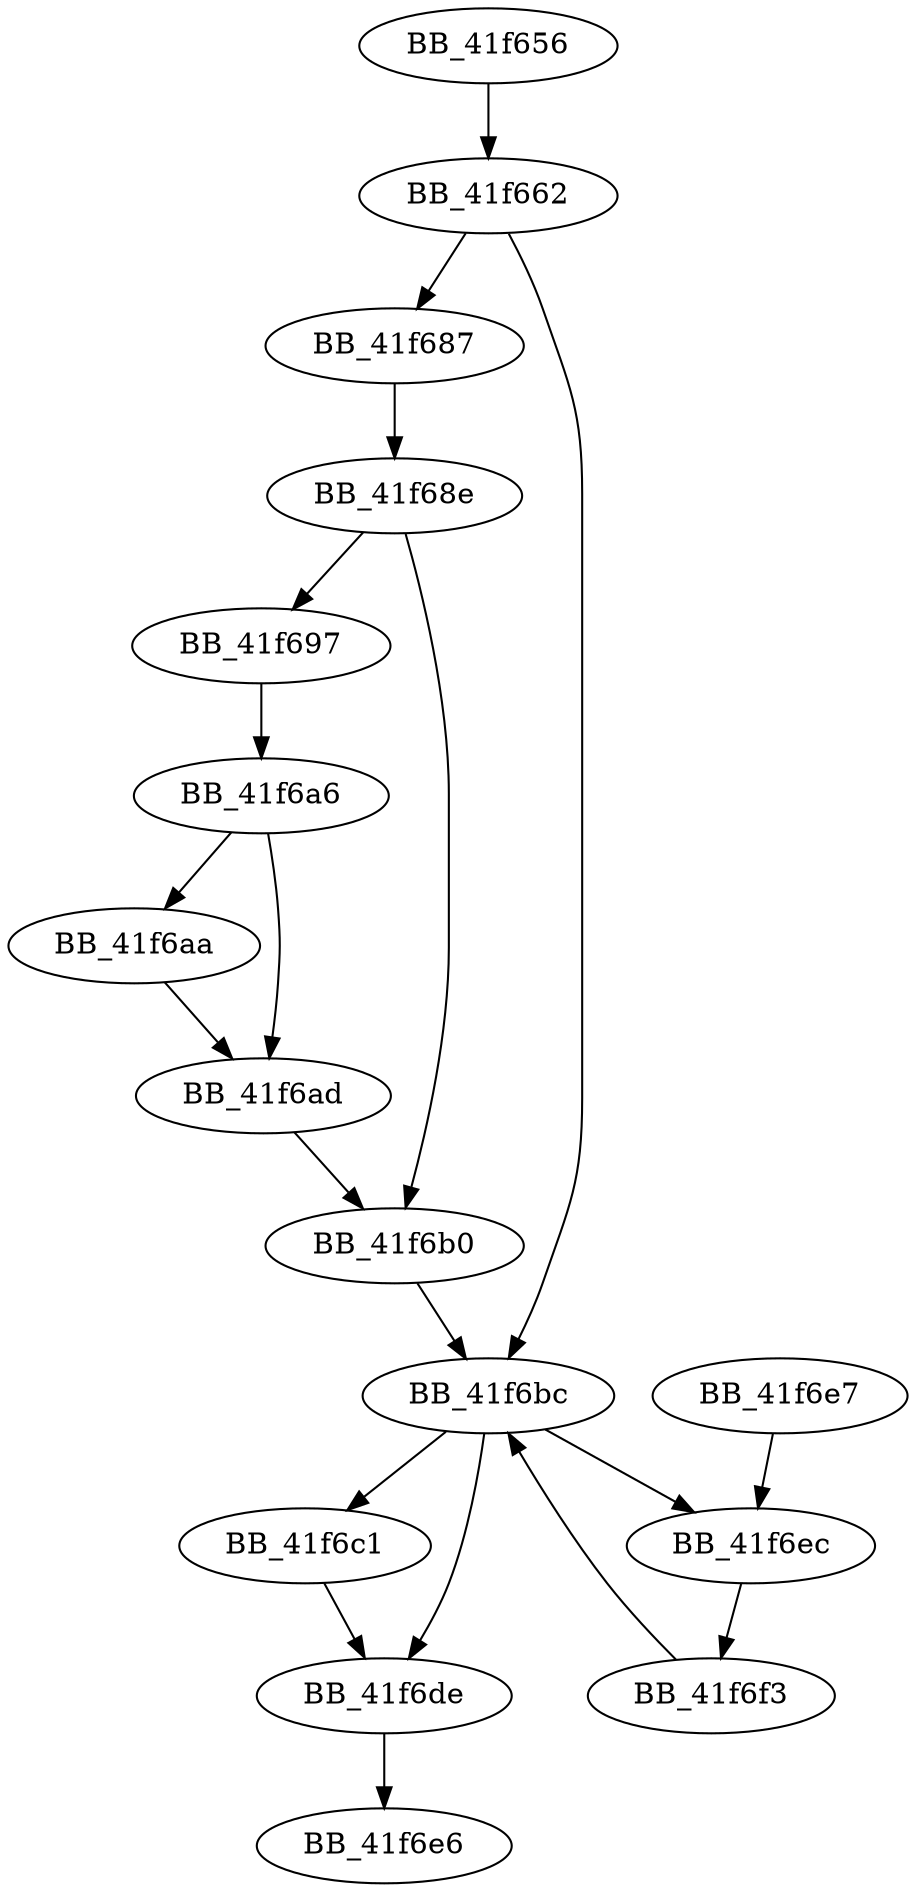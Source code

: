 DiGraph ___lock_fhandle{
BB_41f656->BB_41f662
BB_41f662->BB_41f687
BB_41f662->BB_41f6bc
BB_41f687->BB_41f68e
BB_41f68e->BB_41f697
BB_41f68e->BB_41f6b0
BB_41f697->BB_41f6a6
BB_41f6a6->BB_41f6aa
BB_41f6a6->BB_41f6ad
BB_41f6aa->BB_41f6ad
BB_41f6ad->BB_41f6b0
BB_41f6b0->BB_41f6bc
BB_41f6bc->BB_41f6c1
BB_41f6bc->BB_41f6de
BB_41f6bc->BB_41f6ec
BB_41f6c1->BB_41f6de
BB_41f6de->BB_41f6e6
BB_41f6e7->BB_41f6ec
BB_41f6ec->BB_41f6f3
BB_41f6f3->BB_41f6bc
}
